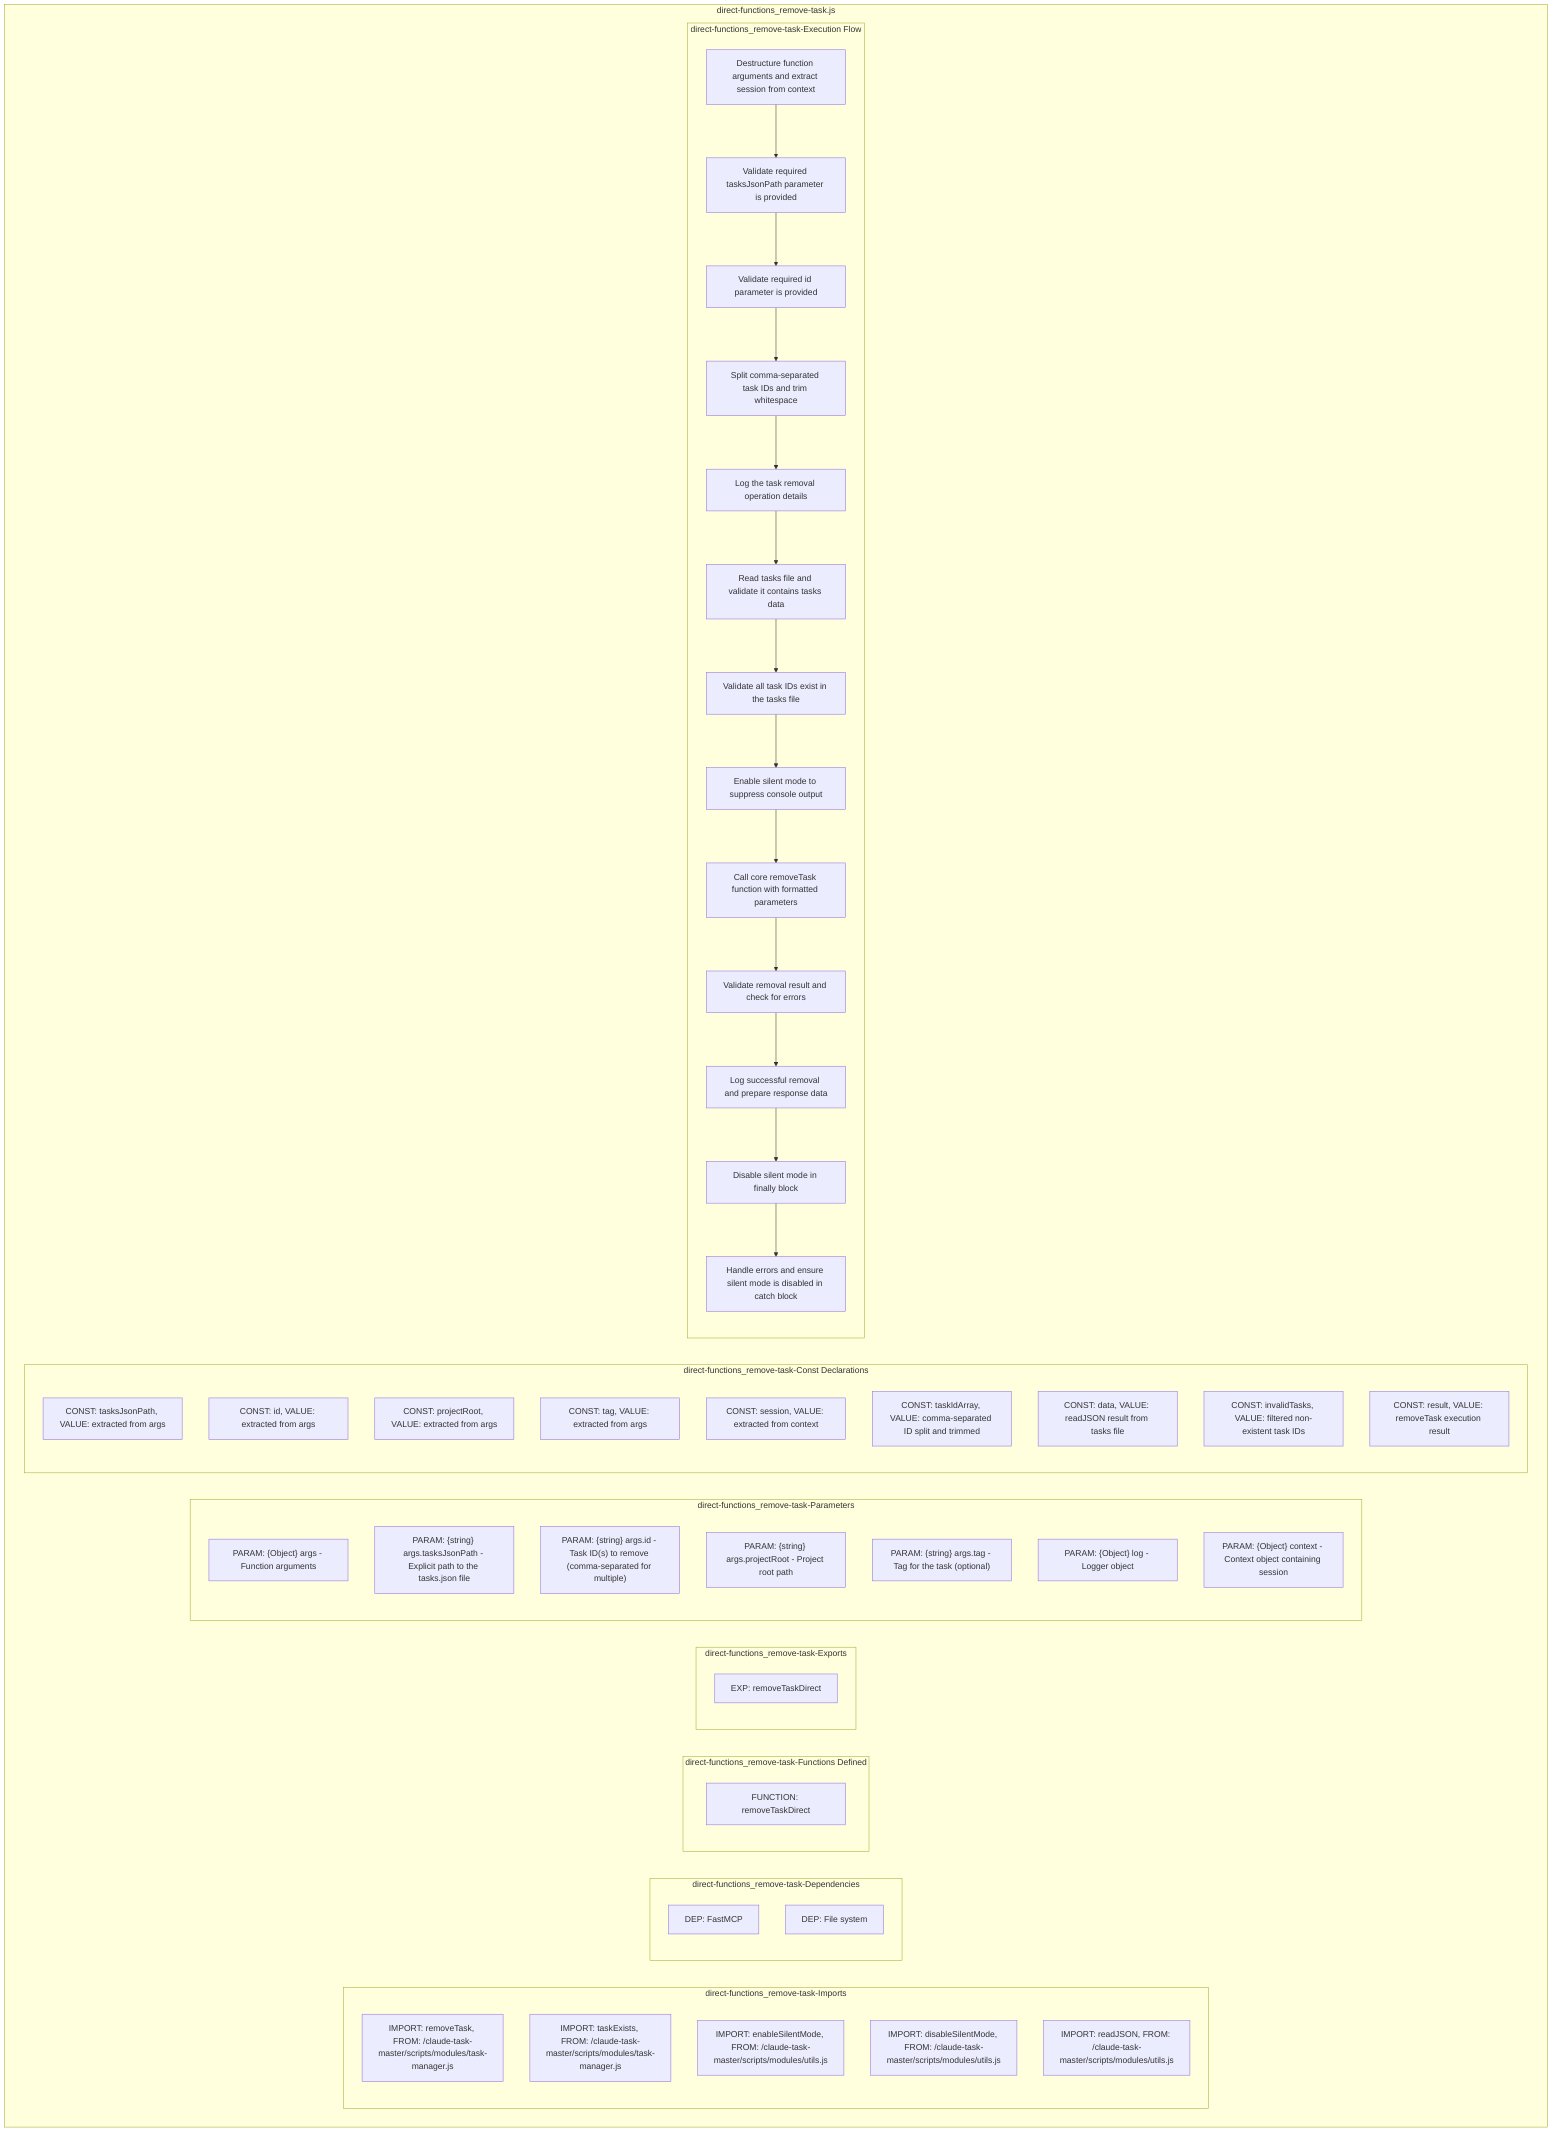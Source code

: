 flowchart TB
    subgraph removeTaskImports["direct-functions_remove-task-Imports"]
        I1["IMPORT: removeTask, FROM: /claude-task-master/scripts/modules/task-manager.js"]
        I2["IMPORT: taskExists, FROM: /claude-task-master/scripts/modules/task-manager.js"]
        I3["IMPORT: enableSilentMode, FROM: /claude-task-master/scripts/modules/utils.js"]
        I4["IMPORT: disableSilentMode, FROM: /claude-task-master/scripts/modules/utils.js"]
        I5["IMPORT: readJSON, FROM: /claude-task-master/scripts/modules/utils.js"]
    end
    
    subgraph removeTaskDependencies["direct-functions_remove-task-Dependencies"]
        D1["DEP: FastMCP"]
        D2["DEP: File system"]
    end
    
    subgraph removeTaskFunctionsDefined["direct-functions_remove-task-Functions Defined"]
        FU1["FUNCTION: removeTaskDirect"]
    end
    
    subgraph removeTaskExports["direct-functions_remove-task-Exports"]
        E1["EXP: removeTaskDirect"]
    end
    
    subgraph removeTaskParameters["direct-functions_remove-task-Parameters"]
        P1["PARAM: {Object} args - Function arguments"]
        P2["PARAM: {string} args.tasksJsonPath - Explicit path to the tasks.json file"]
        P3["PARAM: {string} args.id - Task ID(s) to remove (comma-separated for multiple)"]
        P4["PARAM: {string} args.projectRoot - Project root path"]
        P5["PARAM: {string} args.tag - Tag for the task (optional)"]
        P6["PARAM: {Object} log - Logger object"]
        P7["PARAM: {Object} context - Context object containing session"]
    end
    
    subgraph removeTaskConstants["direct-functions_remove-task-Const Declarations"]
        C1["CONST: tasksJsonPath, VALUE: extracted from args"]
        C2["CONST: id, VALUE: extracted from args"]
        C3["CONST: projectRoot, VALUE: extracted from args"]
        C4["CONST: tag, VALUE: extracted from args"]
        C5["CONST: session, VALUE: extracted from context"]
        C6["CONST: taskIdArray, VALUE: comma-separated ID split and trimmed"]
        C7["CONST: data, VALUE: readJSON result from tasks file"]
        C8["CONST: invalidTasks, VALUE: filtered non-existent task IDs"]
        C9["CONST: result, VALUE: removeTask execution result"]
    end
    
    subgraph removeTaskExecutionFlow["direct-functions_remove-task-Execution Flow"]
        FL1["Destructure function arguments and extract session from context"]
        FL2["Validate required tasksJsonPath parameter is provided"]
        FL3["Validate required id parameter is provided"]
        FL4["Split comma-separated task IDs and trim whitespace"]
        FL5["Log the task removal operation details"]
        FL6["Read tasks file and validate it contains tasks data"]
        FL7["Validate all task IDs exist in the tasks file"]
        FL8["Enable silent mode to suppress console output"]
        FL9["Call core removeTask function with formatted parameters"]
        FL10["Validate removal result and check for errors"]
        FL11["Log successful removal and prepare response data"]
        FL12["Disable silent mode in finally block"]
        FL13["Handle errors and ensure silent mode is disabled in catch block"]
    end
    
    subgraph removeTask["direct-functions_remove-task.js"]
        removeTaskImports
        removeTaskDependencies
        removeTaskFunctionsDefined
        removeTaskExports
        removeTaskParameters
        removeTaskConstants
        removeTaskExecutionFlow
    end
    
    FL1 --> FL2
    FL2 --> FL3
    FL3 --> FL4
    FL4 --> FL5
    FL5 --> FL6
    FL6 --> FL7
    FL7 --> FL8
    FL8 --> FL9
    FL9 --> FL10
    FL10 --> FL11
    FL11 --> FL12
    FL12 --> FL13